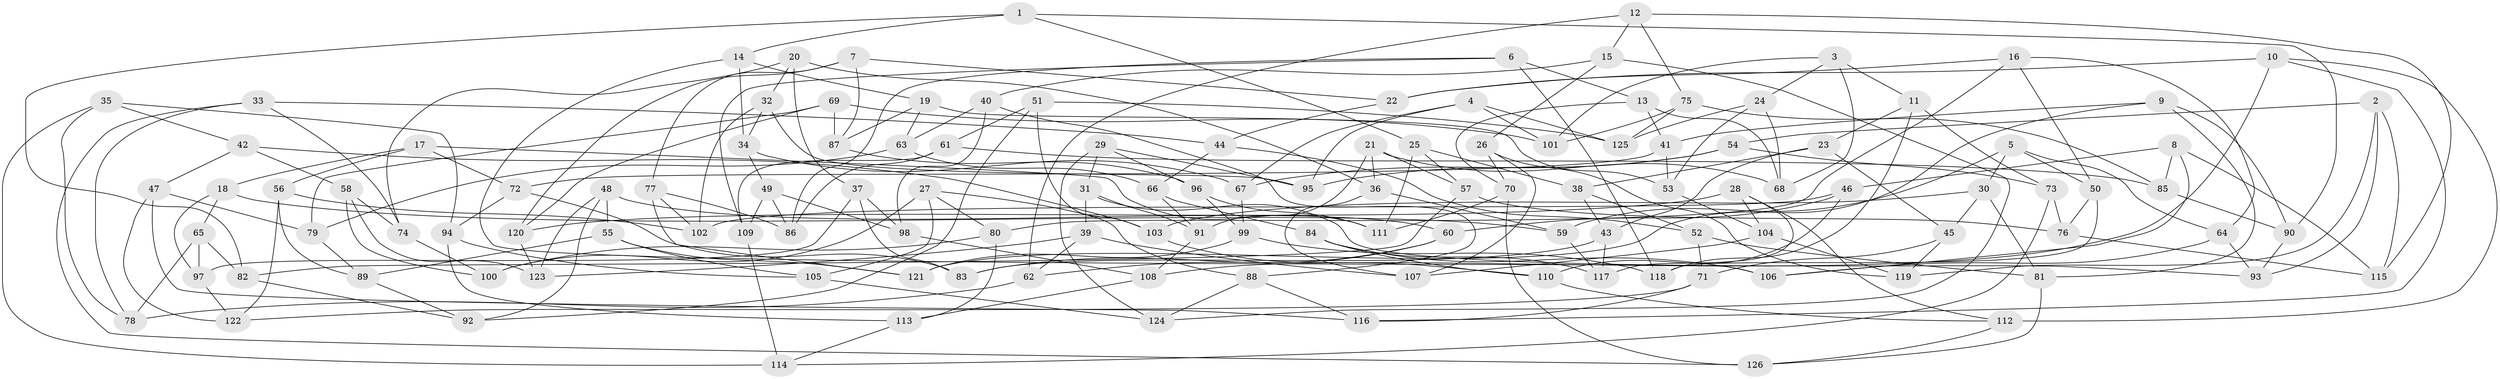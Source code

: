 // Generated by graph-tools (version 1.1) at 2025/16/03/09/25 04:16:41]
// undirected, 126 vertices, 252 edges
graph export_dot {
graph [start="1"]
  node [color=gray90,style=filled];
  1;
  2;
  3;
  4;
  5;
  6;
  7;
  8;
  9;
  10;
  11;
  12;
  13;
  14;
  15;
  16;
  17;
  18;
  19;
  20;
  21;
  22;
  23;
  24;
  25;
  26;
  27;
  28;
  29;
  30;
  31;
  32;
  33;
  34;
  35;
  36;
  37;
  38;
  39;
  40;
  41;
  42;
  43;
  44;
  45;
  46;
  47;
  48;
  49;
  50;
  51;
  52;
  53;
  54;
  55;
  56;
  57;
  58;
  59;
  60;
  61;
  62;
  63;
  64;
  65;
  66;
  67;
  68;
  69;
  70;
  71;
  72;
  73;
  74;
  75;
  76;
  77;
  78;
  79;
  80;
  81;
  82;
  83;
  84;
  85;
  86;
  87;
  88;
  89;
  90;
  91;
  92;
  93;
  94;
  95;
  96;
  97;
  98;
  99;
  100;
  101;
  102;
  103;
  104;
  105;
  106;
  107;
  108;
  109;
  110;
  111;
  112;
  113;
  114;
  115;
  116;
  117;
  118;
  119;
  120;
  121;
  122;
  123;
  124;
  125;
  126;
  1 -- 90;
  1 -- 25;
  1 -- 14;
  1 -- 82;
  2 -- 54;
  2 -- 93;
  2 -- 119;
  2 -- 115;
  3 -- 68;
  3 -- 101;
  3 -- 11;
  3 -- 24;
  4 -- 101;
  4 -- 95;
  4 -- 125;
  4 -- 67;
  5 -- 30;
  5 -- 50;
  5 -- 59;
  5 -- 64;
  6 -- 86;
  6 -- 118;
  6 -- 13;
  6 -- 109;
  7 -- 77;
  7 -- 22;
  7 -- 87;
  7 -- 120;
  8 -- 115;
  8 -- 106;
  8 -- 46;
  8 -- 85;
  9 -- 41;
  9 -- 121;
  9 -- 90;
  9 -- 81;
  10 -- 116;
  10 -- 112;
  10 -- 22;
  10 -- 108;
  11 -- 118;
  11 -- 23;
  11 -- 73;
  12 -- 115;
  12 -- 15;
  12 -- 62;
  12 -- 75;
  13 -- 41;
  13 -- 70;
  13 -- 68;
  14 -- 19;
  14 -- 106;
  14 -- 34;
  15 -- 124;
  15 -- 26;
  15 -- 40;
  16 -- 80;
  16 -- 22;
  16 -- 64;
  16 -- 50;
  17 -- 56;
  17 -- 111;
  17 -- 72;
  17 -- 18;
  18 -- 65;
  18 -- 59;
  18 -- 97;
  19 -- 87;
  19 -- 63;
  19 -- 53;
  20 -- 74;
  20 -- 36;
  20 -- 32;
  20 -- 37;
  21 -- 36;
  21 -- 57;
  21 -- 91;
  21 -- 68;
  22 -- 44;
  23 -- 45;
  23 -- 38;
  23 -- 43;
  24 -- 125;
  24 -- 68;
  24 -- 53;
  25 -- 111;
  25 -- 38;
  25 -- 57;
  26 -- 119;
  26 -- 70;
  26 -- 107;
  27 -- 80;
  27 -- 105;
  27 -- 100;
  27 -- 88;
  28 -- 120;
  28 -- 112;
  28 -- 117;
  28 -- 104;
  29 -- 31;
  29 -- 96;
  29 -- 124;
  29 -- 95;
  30 -- 45;
  30 -- 81;
  30 -- 103;
  31 -- 93;
  31 -- 91;
  31 -- 39;
  32 -- 95;
  32 -- 102;
  32 -- 34;
  33 -- 74;
  33 -- 126;
  33 -- 44;
  33 -- 78;
  34 -- 67;
  34 -- 49;
  35 -- 42;
  35 -- 94;
  35 -- 114;
  35 -- 78;
  36 -- 59;
  36 -- 107;
  37 -- 98;
  37 -- 97;
  37 -- 83;
  38 -- 43;
  38 -- 52;
  39 -- 62;
  39 -- 123;
  39 -- 107;
  40 -- 88;
  40 -- 63;
  40 -- 98;
  41 -- 53;
  41 -- 72;
  42 -- 47;
  42 -- 103;
  42 -- 58;
  43 -- 83;
  43 -- 117;
  44 -- 52;
  44 -- 66;
  45 -- 71;
  45 -- 119;
  46 -- 102;
  46 -- 110;
  46 -- 60;
  47 -- 116;
  47 -- 122;
  47 -- 79;
  48 -- 92;
  48 -- 60;
  48 -- 123;
  48 -- 55;
  49 -- 86;
  49 -- 109;
  49 -- 98;
  50 -- 76;
  50 -- 118;
  51 -- 125;
  51 -- 61;
  51 -- 92;
  51 -- 103;
  52 -- 71;
  52 -- 81;
  53 -- 104;
  54 -- 95;
  54 -- 73;
  54 -- 67;
  55 -- 121;
  55 -- 89;
  55 -- 105;
  56 -- 122;
  56 -- 102;
  56 -- 89;
  57 -- 76;
  57 -- 82;
  58 -- 123;
  58 -- 100;
  58 -- 74;
  59 -- 117;
  60 -- 83;
  60 -- 62;
  61 -- 86;
  61 -- 109;
  61 -- 85;
  62 -- 78;
  63 -- 79;
  63 -- 66;
  64 -- 93;
  64 -- 106;
  65 -- 78;
  65 -- 82;
  65 -- 97;
  66 -- 84;
  66 -- 91;
  67 -- 99;
  69 -- 120;
  69 -- 79;
  69 -- 87;
  69 -- 101;
  70 -- 126;
  70 -- 111;
  71 -- 122;
  71 -- 116;
  72 -- 94;
  72 -- 83;
  73 -- 76;
  73 -- 114;
  74 -- 100;
  75 -- 125;
  75 -- 101;
  75 -- 85;
  76 -- 115;
  77 -- 121;
  77 -- 102;
  77 -- 86;
  79 -- 89;
  80 -- 113;
  80 -- 100;
  81 -- 126;
  82 -- 92;
  84 -- 110;
  84 -- 117;
  84 -- 106;
  85 -- 90;
  87 -- 96;
  88 -- 124;
  88 -- 116;
  89 -- 92;
  90 -- 93;
  91 -- 108;
  94 -- 105;
  94 -- 113;
  96 -- 99;
  96 -- 111;
  97 -- 122;
  98 -- 108;
  99 -- 118;
  99 -- 121;
  103 -- 110;
  104 -- 119;
  104 -- 107;
  105 -- 124;
  108 -- 113;
  109 -- 114;
  110 -- 112;
  112 -- 126;
  113 -- 114;
  120 -- 123;
}

